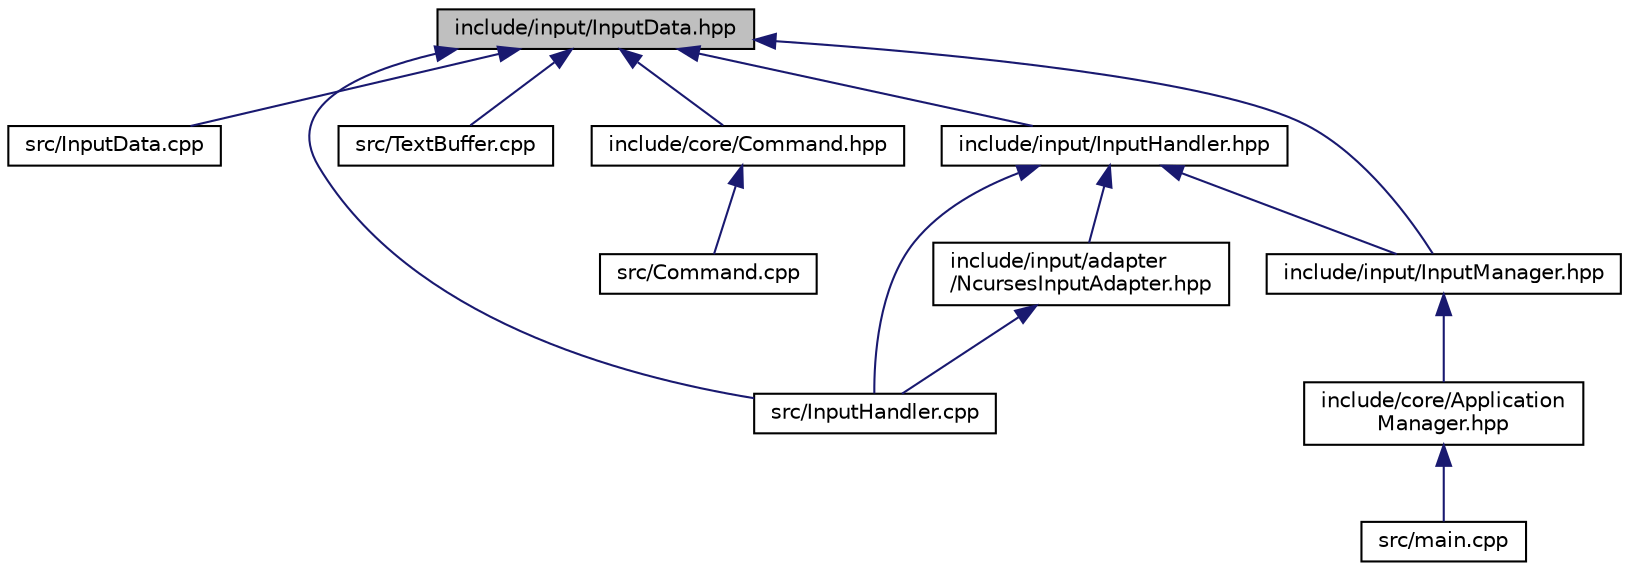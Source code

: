 digraph "include/input/InputData.hpp"
{
 // LATEX_PDF_SIZE
  edge [fontname="Helvetica",fontsize="10",labelfontname="Helvetica",labelfontsize="10"];
  node [fontname="Helvetica",fontsize="10",shape=record];
  Node1 [label="include/input/InputData.hpp",height=0.2,width=0.4,color="black", fillcolor="grey75", style="filled", fontcolor="black",tooltip=" "];
  Node1 -> Node2 [dir="back",color="midnightblue",fontsize="10",style="solid"];
  Node2 [label="src/InputData.cpp",height=0.2,width=0.4,color="black", fillcolor="white", style="filled",URL="$InputData_8cpp.html",tooltip=" "];
  Node1 -> Node3 [dir="back",color="midnightblue",fontsize="10",style="solid"];
  Node3 [label="src/InputHandler.cpp",height=0.2,width=0.4,color="black", fillcolor="white", style="filled",URL="$InputHandler_8cpp.html",tooltip=" "];
  Node1 -> Node4 [dir="back",color="midnightblue",fontsize="10",style="solid"];
  Node4 [label="src/TextBuffer.cpp",height=0.2,width=0.4,color="black", fillcolor="white", style="filled",URL="$TextBuffer_8cpp.html",tooltip=" "];
  Node1 -> Node5 [dir="back",color="midnightblue",fontsize="10",style="solid"];
  Node5 [label="include/core/Command.hpp",height=0.2,width=0.4,color="black", fillcolor="white", style="filled",URL="$Command_8hpp.html",tooltip=" "];
  Node5 -> Node6 [dir="back",color="midnightblue",fontsize="10",style="solid"];
  Node6 [label="src/Command.cpp",height=0.2,width=0.4,color="black", fillcolor="white", style="filled",URL="$Command_8cpp.html",tooltip=" "];
  Node1 -> Node7 [dir="back",color="midnightblue",fontsize="10",style="solid"];
  Node7 [label="include/input/InputHandler.hpp",height=0.2,width=0.4,color="black", fillcolor="white", style="filled",URL="$InputHandler_8hpp.html",tooltip=" "];
  Node7 -> Node3 [dir="back",color="midnightblue",fontsize="10",style="solid"];
  Node7 -> Node8 [dir="back",color="midnightblue",fontsize="10",style="solid"];
  Node8 [label="include/input/adapter\l/NcursesInputAdapter.hpp",height=0.2,width=0.4,color="black", fillcolor="white", style="filled",URL="$NcursesInputAdapter_8hpp.html",tooltip=" "];
  Node8 -> Node3 [dir="back",color="midnightblue",fontsize="10",style="solid"];
  Node7 -> Node9 [dir="back",color="midnightblue",fontsize="10",style="solid"];
  Node9 [label="include/input/InputManager.hpp",height=0.2,width=0.4,color="black", fillcolor="white", style="filled",URL="$InputManager_8hpp.html",tooltip=" "];
  Node9 -> Node10 [dir="back",color="midnightblue",fontsize="10",style="solid"];
  Node10 [label="include/core/Application\lManager.hpp",height=0.2,width=0.4,color="black", fillcolor="white", style="filled",URL="$ApplicationManager_8hpp.html",tooltip=" "];
  Node10 -> Node11 [dir="back",color="midnightblue",fontsize="10",style="solid"];
  Node11 [label="src/main.cpp",height=0.2,width=0.4,color="black", fillcolor="white", style="filled",URL="$main_8cpp.html",tooltip=" "];
  Node1 -> Node9 [dir="back",color="midnightblue",fontsize="10",style="solid"];
}
